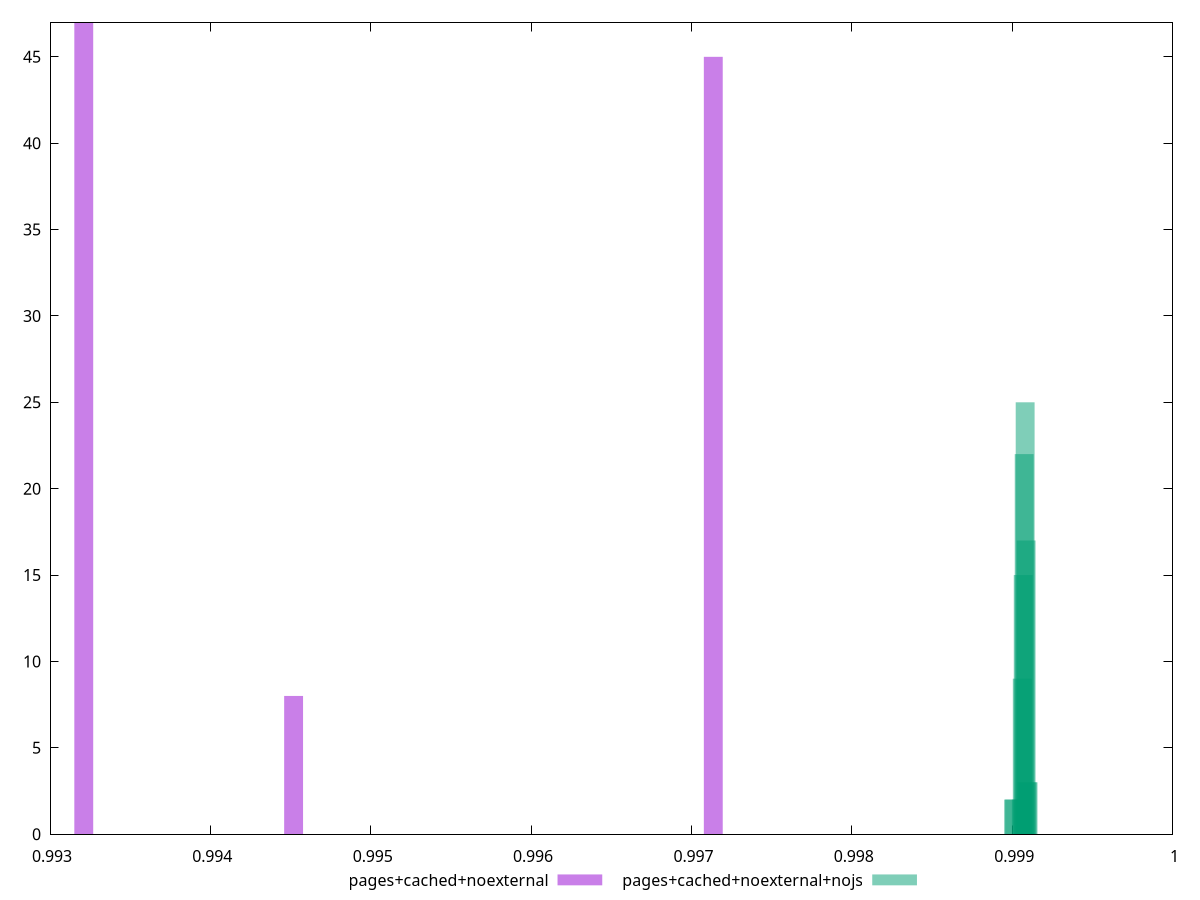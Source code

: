 $_pagesCachedNoexternal <<EOF
0.993210557399875 47
0.994519135209361 8
0.997136290828333 45
EOF
$_pagesCachedNoexternalNojs <<EOF
0.9990811151503634 25
0.9990871213009989 17
0.9990991336022697 3
0.9990931274516343 3
0.999075108999728 22
0.9990691028490924 15
0.999063096698457 9
0.9990570905478217 2
0.9990090413427382 2
0.9990150474933736 2
EOF
set key outside below
set terminal pngcairo
set output "report_00005_2020-11-02T22-26-11.212Z/first-cpu-idle/first-cpu-idle_pages+cached+noexternal_pages+cached+noexternal+nojs+hist.png"
set boxwidth 0.00011777152404789382
set style fill transparent solid 0.5 noborder
set yrange [0:47]
plot $_pagesCachedNoexternal title "pages+cached+noexternal" with boxes ,$_pagesCachedNoexternalNojs title "pages+cached+noexternal+nojs" with boxes ,